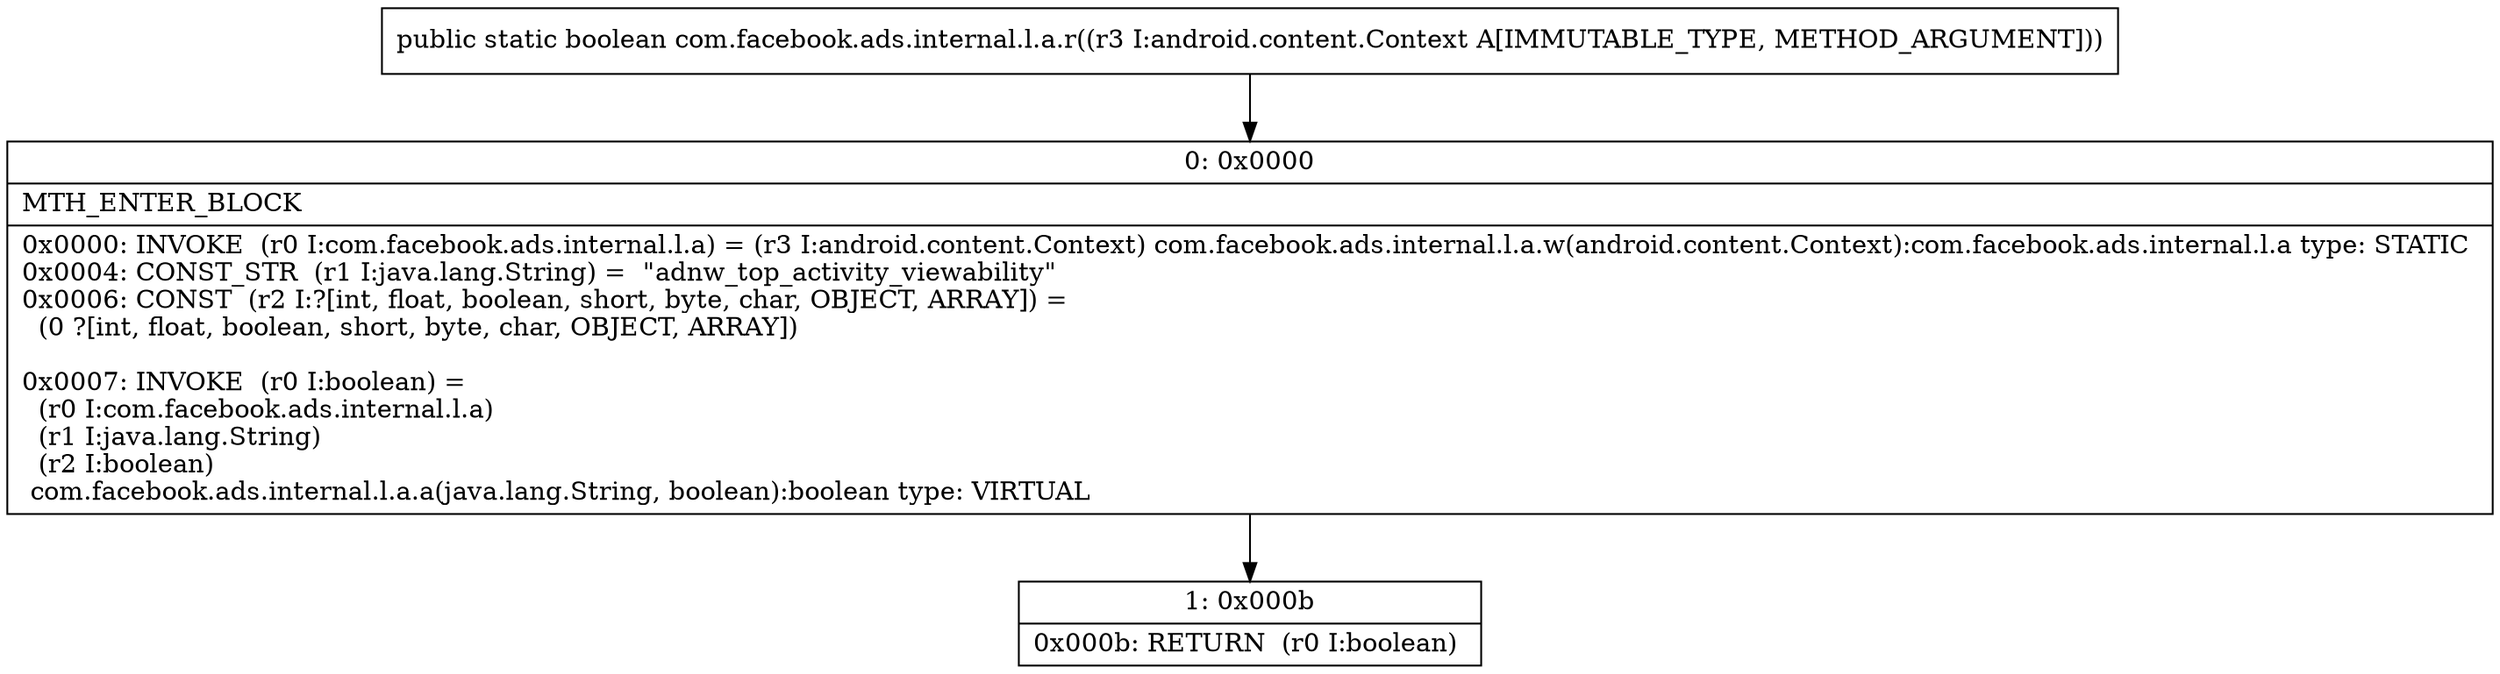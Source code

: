 digraph "CFG forcom.facebook.ads.internal.l.a.r(Landroid\/content\/Context;)Z" {
Node_0 [shape=record,label="{0\:\ 0x0000|MTH_ENTER_BLOCK\l|0x0000: INVOKE  (r0 I:com.facebook.ads.internal.l.a) = (r3 I:android.content.Context) com.facebook.ads.internal.l.a.w(android.content.Context):com.facebook.ads.internal.l.a type: STATIC \l0x0004: CONST_STR  (r1 I:java.lang.String) =  \"adnw_top_activity_viewability\" \l0x0006: CONST  (r2 I:?[int, float, boolean, short, byte, char, OBJECT, ARRAY]) = \l  (0 ?[int, float, boolean, short, byte, char, OBJECT, ARRAY])\l \l0x0007: INVOKE  (r0 I:boolean) = \l  (r0 I:com.facebook.ads.internal.l.a)\l  (r1 I:java.lang.String)\l  (r2 I:boolean)\l com.facebook.ads.internal.l.a.a(java.lang.String, boolean):boolean type: VIRTUAL \l}"];
Node_1 [shape=record,label="{1\:\ 0x000b|0x000b: RETURN  (r0 I:boolean) \l}"];
MethodNode[shape=record,label="{public static boolean com.facebook.ads.internal.l.a.r((r3 I:android.content.Context A[IMMUTABLE_TYPE, METHOD_ARGUMENT])) }"];
MethodNode -> Node_0;
Node_0 -> Node_1;
}

